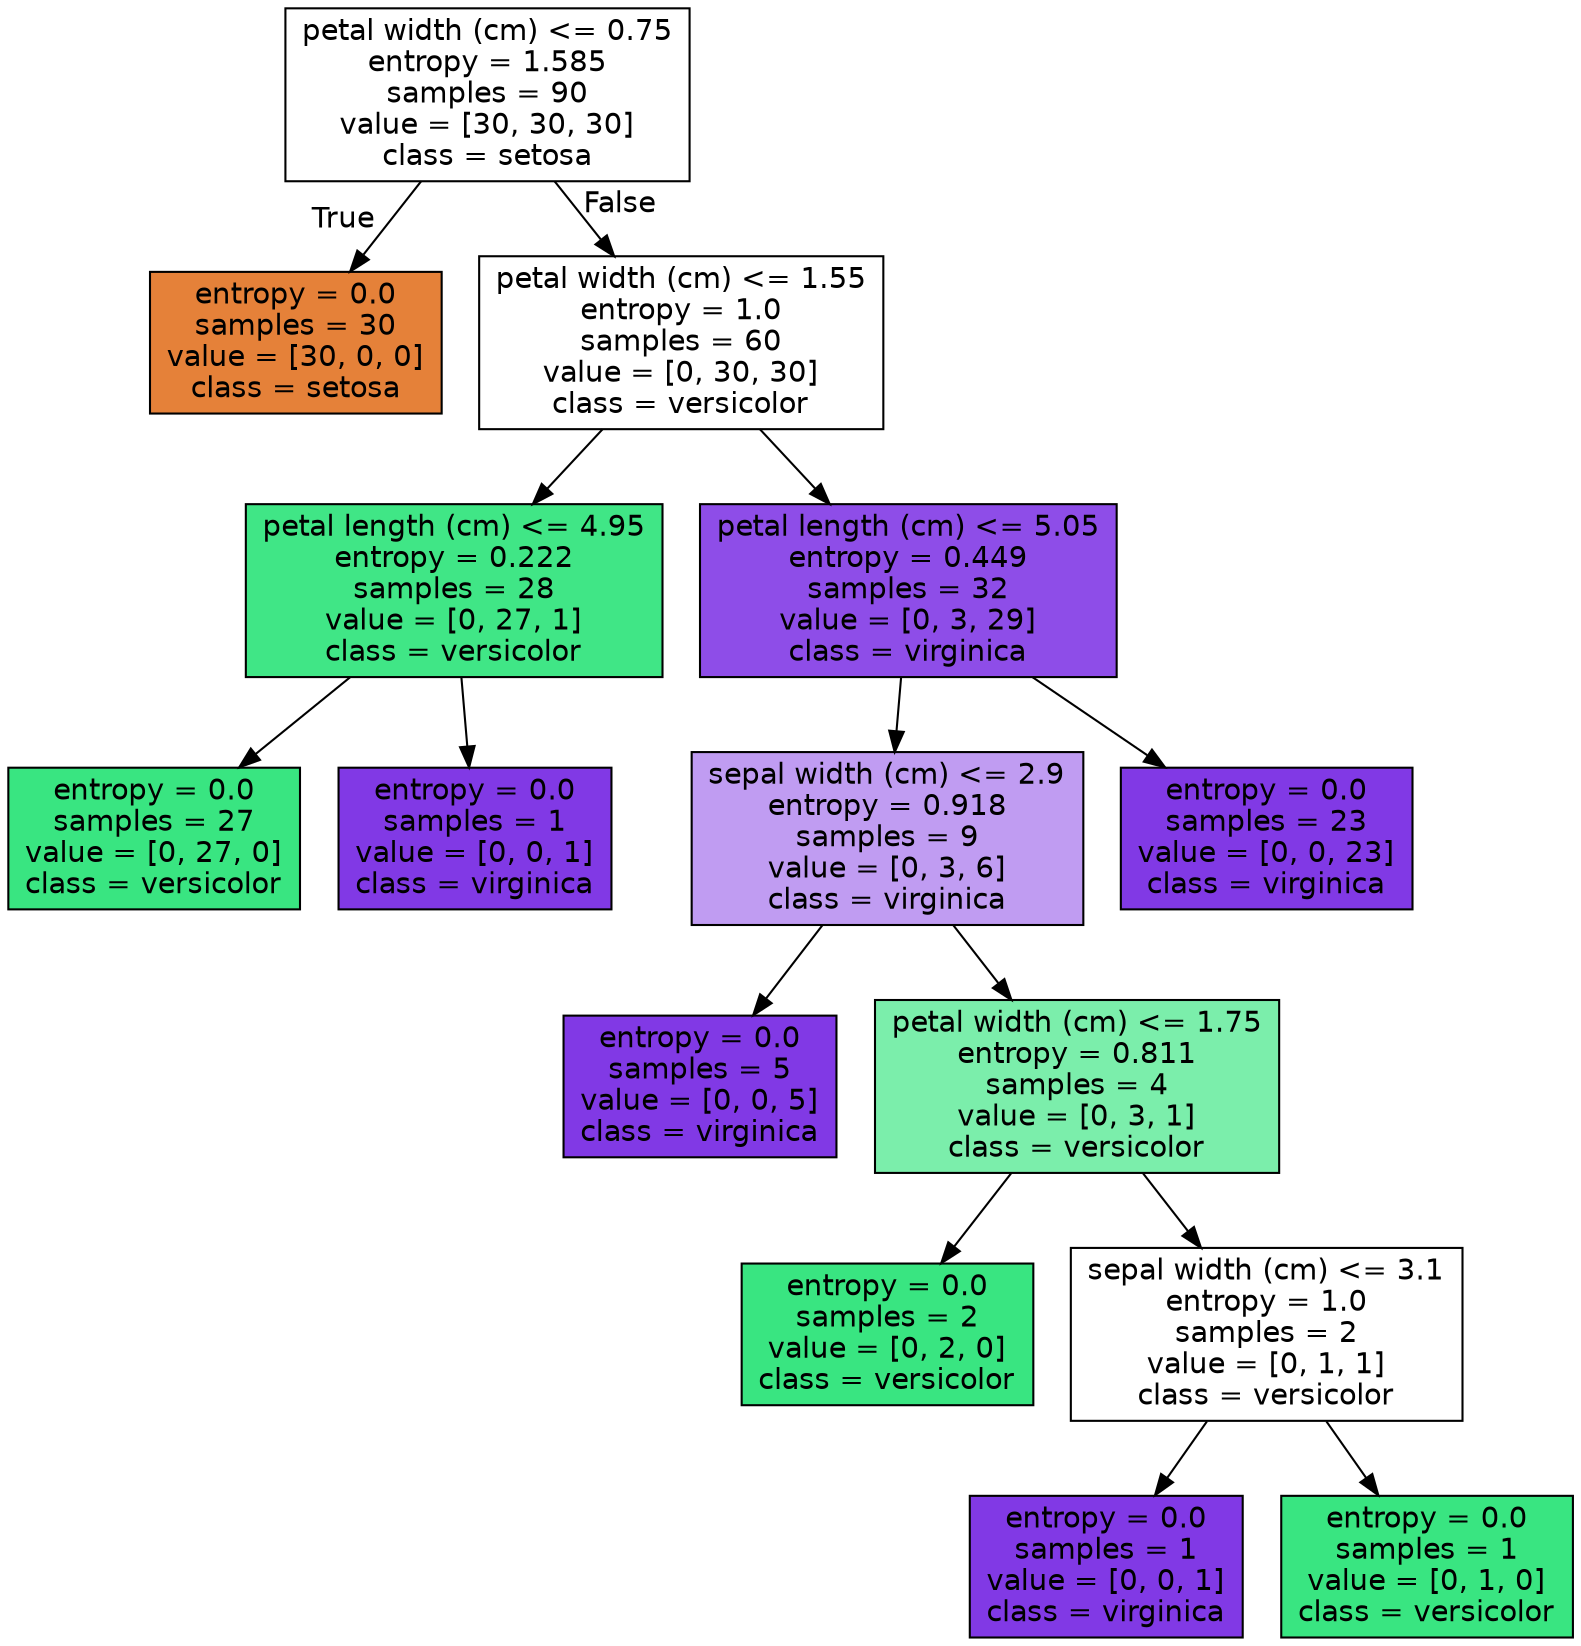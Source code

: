 digraph Tree {
node [shape=box, style="filled", color="black", fontname="helvetica"] ;
edge [fontname="helvetica"] ;
0 [label="petal width (cm) <= 0.75\nentropy = 1.585\nsamples = 90\nvalue = [30, 30, 30]\nclass = setosa", fillcolor="#ffffff"] ;
1 [label="entropy = 0.0\nsamples = 30\nvalue = [30, 0, 0]\nclass = setosa", fillcolor="#e58139"] ;
0 -> 1 [labeldistance=2.5, labelangle=45, headlabel="True"] ;
2 [label="petal width (cm) <= 1.55\nentropy = 1.0\nsamples = 60\nvalue = [0, 30, 30]\nclass = versicolor", fillcolor="#ffffff"] ;
0 -> 2 [labeldistance=2.5, labelangle=-45, headlabel="False"] ;
3 [label="petal length (cm) <= 4.95\nentropy = 0.222\nsamples = 28\nvalue = [0, 27, 1]\nclass = versicolor", fillcolor="#40e686"] ;
2 -> 3 ;
4 [label="entropy = 0.0\nsamples = 27\nvalue = [0, 27, 0]\nclass = versicolor", fillcolor="#39e581"] ;
3 -> 4 ;
5 [label="entropy = 0.0\nsamples = 1\nvalue = [0, 0, 1]\nclass = virginica", fillcolor="#8139e5"] ;
3 -> 5 ;
6 [label="petal length (cm) <= 5.05\nentropy = 0.449\nsamples = 32\nvalue = [0, 3, 29]\nclass = virginica", fillcolor="#8e4de8"] ;
2 -> 6 ;
7 [label="sepal width (cm) <= 2.9\nentropy = 0.918\nsamples = 9\nvalue = [0, 3, 6]\nclass = virginica", fillcolor="#c09cf2"] ;
6 -> 7 ;
8 [label="entropy = 0.0\nsamples = 5\nvalue = [0, 0, 5]\nclass = virginica", fillcolor="#8139e5"] ;
7 -> 8 ;
9 [label="petal width (cm) <= 1.75\nentropy = 0.811\nsamples = 4\nvalue = [0, 3, 1]\nclass = versicolor", fillcolor="#7beeab"] ;
7 -> 9 ;
10 [label="entropy = 0.0\nsamples = 2\nvalue = [0, 2, 0]\nclass = versicolor", fillcolor="#39e581"] ;
9 -> 10 ;
11 [label="sepal width (cm) <= 3.1\nentropy = 1.0\nsamples = 2\nvalue = [0, 1, 1]\nclass = versicolor", fillcolor="#ffffff"] ;
9 -> 11 ;
12 [label="entropy = 0.0\nsamples = 1\nvalue = [0, 0, 1]\nclass = virginica", fillcolor="#8139e5"] ;
11 -> 12 ;
13 [label="entropy = 0.0\nsamples = 1\nvalue = [0, 1, 0]\nclass = versicolor", fillcolor="#39e581"] ;
11 -> 13 ;
14 [label="entropy = 0.0\nsamples = 23\nvalue = [0, 0, 23]\nclass = virginica", fillcolor="#8139e5"] ;
6 -> 14 ;
}